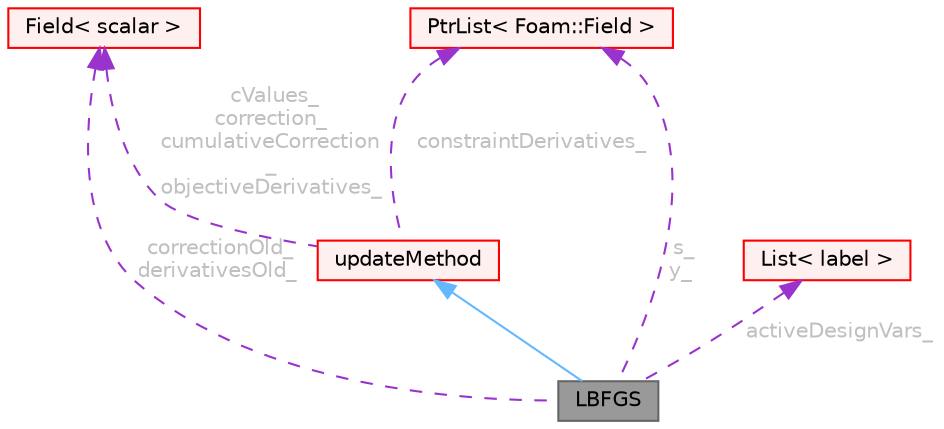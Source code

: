 digraph "LBFGS"
{
 // LATEX_PDF_SIZE
  bgcolor="transparent";
  edge [fontname=Helvetica,fontsize=10,labelfontname=Helvetica,labelfontsize=10];
  node [fontname=Helvetica,fontsize=10,shape=box,height=0.2,width=0.4];
  Node1 [id="Node000001",label="LBFGS",height=0.2,width=0.4,color="gray40", fillcolor="grey60", style="filled", fontcolor="black",tooltip="The quasi-Newton Limited-memory BFGS formula. Keeps nPrevSteps_ of the y and s vectors and approximat..."];
  Node2 -> Node1 [id="edge1_Node000001_Node000002",dir="back",color="steelblue1",style="solid",tooltip=" "];
  Node2 [id="Node000002",label="updateMethod",height=0.2,width=0.4,color="red", fillcolor="#FFF0F0", style="filled",URL="$classFoam_1_1updateMethod.html",tooltip="Abstract base class for optimisation methods."];
  Node55 -> Node2 [id="edge2_Node000002_Node000055",dir="back",color="darkorchid3",style="dashed",tooltip=" ",label=" cValues_\ncorrection_\ncumulativeCorrection\l_\nobjectiveDerivatives_",fontcolor="grey" ];
  Node55 [id="Node000055",label="Field\< scalar \>",height=0.2,width=0.4,color="red", fillcolor="#FFF0F0", style="filled",URL="$classFoam_1_1Field.html",tooltip=" "];
  Node58 -> Node2 [id="edge3_Node000002_Node000058",dir="back",color="darkorchid3",style="dashed",tooltip=" ",label=" constraintDerivatives_",fontcolor="grey" ];
  Node58 [id="Node000058",label="PtrList\< Foam::Field \>",height=0.2,width=0.4,color="red", fillcolor="#FFF0F0", style="filled",URL="$classFoam_1_1PtrList.html",tooltip=" "];
  Node61 -> Node1 [id="edge4_Node000001_Node000061",dir="back",color="darkorchid3",style="dashed",tooltip=" ",label=" activeDesignVars_",fontcolor="grey" ];
  Node61 [id="Node000061",label="List\< label \>",height=0.2,width=0.4,color="red", fillcolor="#FFF0F0", style="filled",URL="$classFoam_1_1List.html",tooltip=" "];
  Node58 -> Node1 [id="edge5_Node000001_Node000058",dir="back",color="darkorchid3",style="dashed",tooltip=" ",label=" s_\ny_",fontcolor="grey" ];
  Node55 -> Node1 [id="edge6_Node000001_Node000055",dir="back",color="darkorchid3",style="dashed",tooltip=" ",label=" correctionOld_\nderivativesOld_",fontcolor="grey" ];
}
